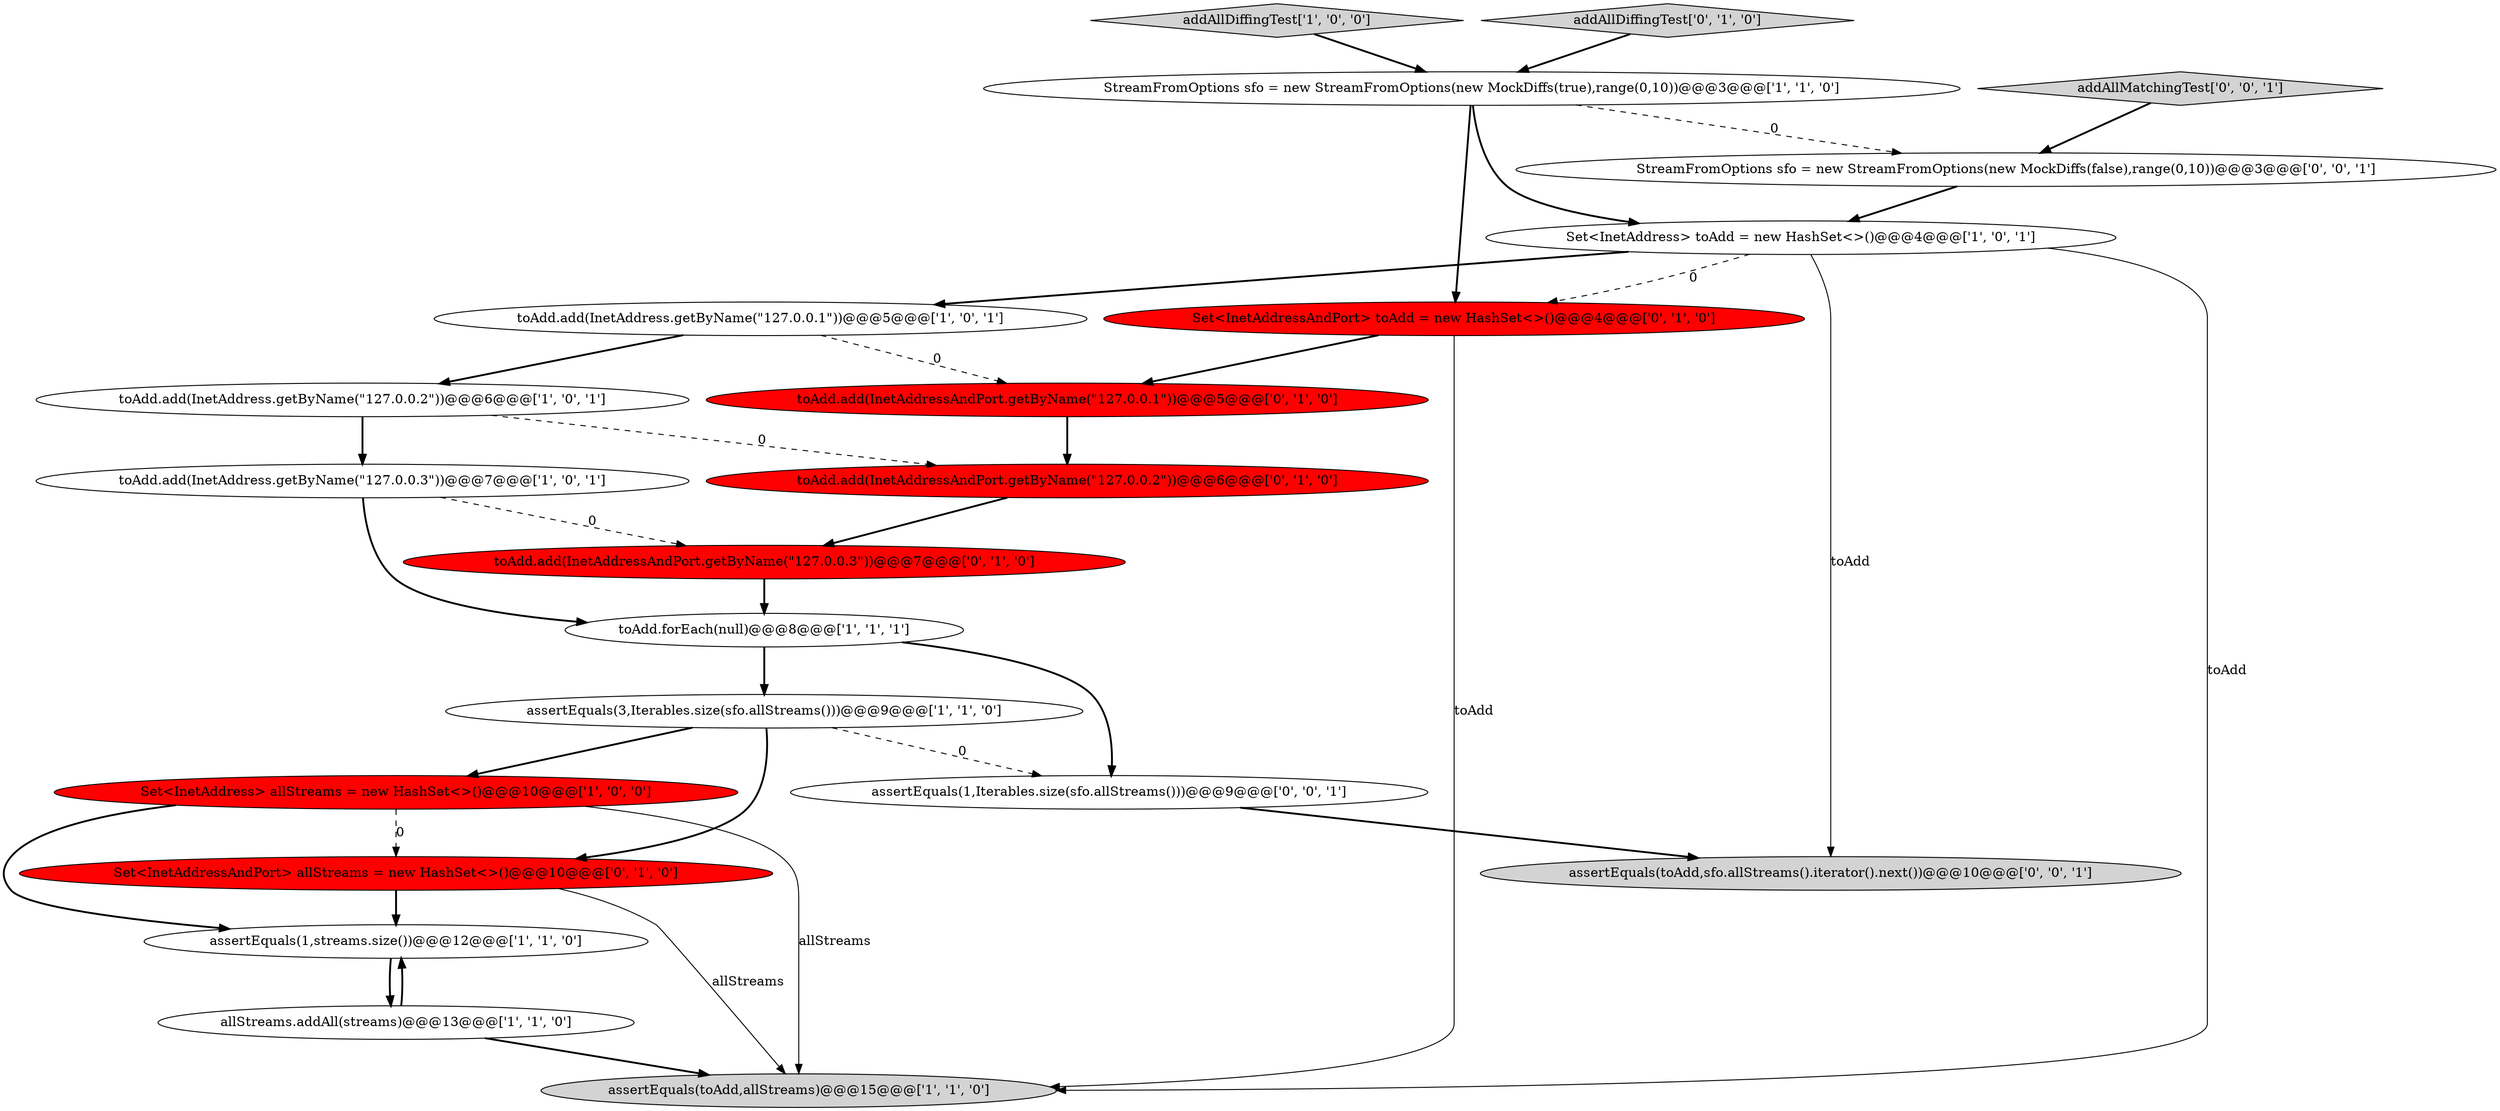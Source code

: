 digraph {
4 [style = filled, label = "Set<InetAddress> toAdd = new HashSet<>()@@@4@@@['1', '0', '1']", fillcolor = white, shape = ellipse image = "AAA0AAABBB1BBB"];
16 [style = filled, label = "toAdd.add(InetAddressAndPort.getByName(\"127.0.0.3\"))@@@7@@@['0', '1', '0']", fillcolor = red, shape = ellipse image = "AAA1AAABBB2BBB"];
5 [style = filled, label = "toAdd.add(InetAddress.getByName(\"127.0.0.2\"))@@@6@@@['1', '0', '1']", fillcolor = white, shape = ellipse image = "AAA0AAABBB1BBB"];
2 [style = filled, label = "allStreams.addAll(streams)@@@13@@@['1', '1', '0']", fillcolor = white, shape = ellipse image = "AAA0AAABBB1BBB"];
18 [style = filled, label = "assertEquals(toAdd,sfo.allStreams().iterator().next())@@@10@@@['0', '0', '1']", fillcolor = lightgray, shape = ellipse image = "AAA0AAABBB3BBB"];
20 [style = filled, label = "assertEquals(1,Iterables.size(sfo.allStreams()))@@@9@@@['0', '0', '1']", fillcolor = white, shape = ellipse image = "AAA0AAABBB3BBB"];
3 [style = filled, label = "assertEquals(toAdd,allStreams)@@@15@@@['1', '1', '0']", fillcolor = lightgray, shape = ellipse image = "AAA0AAABBB1BBB"];
10 [style = filled, label = "toAdd.forEach(null)@@@8@@@['1', '1', '1']", fillcolor = white, shape = ellipse image = "AAA0AAABBB1BBB"];
14 [style = filled, label = "Set<InetAddressAndPort> allStreams = new HashSet<>()@@@10@@@['0', '1', '0']", fillcolor = red, shape = ellipse image = "AAA1AAABBB2BBB"];
11 [style = filled, label = "Set<InetAddress> allStreams = new HashSet<>()@@@10@@@['1', '0', '0']", fillcolor = red, shape = ellipse image = "AAA1AAABBB1BBB"];
1 [style = filled, label = "toAdd.add(InetAddress.getByName(\"127.0.0.3\"))@@@7@@@['1', '0', '1']", fillcolor = white, shape = ellipse image = "AAA0AAABBB1BBB"];
0 [style = filled, label = "addAllDiffingTest['1', '0', '0']", fillcolor = lightgray, shape = diamond image = "AAA0AAABBB1BBB"];
21 [style = filled, label = "addAllMatchingTest['0', '0', '1']", fillcolor = lightgray, shape = diamond image = "AAA0AAABBB3BBB"];
8 [style = filled, label = "assertEquals(3,Iterables.size(sfo.allStreams()))@@@9@@@['1', '1', '0']", fillcolor = white, shape = ellipse image = "AAA0AAABBB1BBB"];
15 [style = filled, label = "toAdd.add(InetAddressAndPort.getByName(\"127.0.0.1\"))@@@5@@@['0', '1', '0']", fillcolor = red, shape = ellipse image = "AAA1AAABBB2BBB"];
13 [style = filled, label = "toAdd.add(InetAddressAndPort.getByName(\"127.0.0.2\"))@@@6@@@['0', '1', '0']", fillcolor = red, shape = ellipse image = "AAA1AAABBB2BBB"];
6 [style = filled, label = "assertEquals(1,streams.size())@@@12@@@['1', '1', '0']", fillcolor = white, shape = ellipse image = "AAA0AAABBB1BBB"];
9 [style = filled, label = "StreamFromOptions sfo = new StreamFromOptions(new MockDiffs(true),range(0,10))@@@3@@@['1', '1', '0']", fillcolor = white, shape = ellipse image = "AAA0AAABBB1BBB"];
17 [style = filled, label = "addAllDiffingTest['0', '1', '0']", fillcolor = lightgray, shape = diamond image = "AAA0AAABBB2BBB"];
12 [style = filled, label = "Set<InetAddressAndPort> toAdd = new HashSet<>()@@@4@@@['0', '1', '0']", fillcolor = red, shape = ellipse image = "AAA1AAABBB2BBB"];
7 [style = filled, label = "toAdd.add(InetAddress.getByName(\"127.0.0.1\"))@@@5@@@['1', '0', '1']", fillcolor = white, shape = ellipse image = "AAA0AAABBB1BBB"];
19 [style = filled, label = "StreamFromOptions sfo = new StreamFromOptions(new MockDiffs(false),range(0,10))@@@3@@@['0', '0', '1']", fillcolor = white, shape = ellipse image = "AAA0AAABBB3BBB"];
5->13 [style = dashed, label="0"];
0->9 [style = bold, label=""];
15->13 [style = bold, label=""];
10->20 [style = bold, label=""];
11->3 [style = solid, label="allStreams"];
21->19 [style = bold, label=""];
16->10 [style = bold, label=""];
2->6 [style = bold, label=""];
17->9 [style = bold, label=""];
2->3 [style = bold, label=""];
9->4 [style = bold, label=""];
11->6 [style = bold, label=""];
12->15 [style = bold, label=""];
12->3 [style = solid, label="toAdd"];
8->20 [style = dashed, label="0"];
8->14 [style = bold, label=""];
14->3 [style = solid, label="allStreams"];
13->16 [style = bold, label=""];
4->7 [style = bold, label=""];
4->12 [style = dashed, label="0"];
6->2 [style = bold, label=""];
9->19 [style = dashed, label="0"];
20->18 [style = bold, label=""];
5->1 [style = bold, label=""];
7->5 [style = bold, label=""];
4->3 [style = solid, label="toAdd"];
10->8 [style = bold, label=""];
1->16 [style = dashed, label="0"];
11->14 [style = dashed, label="0"];
7->15 [style = dashed, label="0"];
9->12 [style = bold, label=""];
19->4 [style = bold, label=""];
4->18 [style = solid, label="toAdd"];
1->10 [style = bold, label=""];
8->11 [style = bold, label=""];
14->6 [style = bold, label=""];
}
